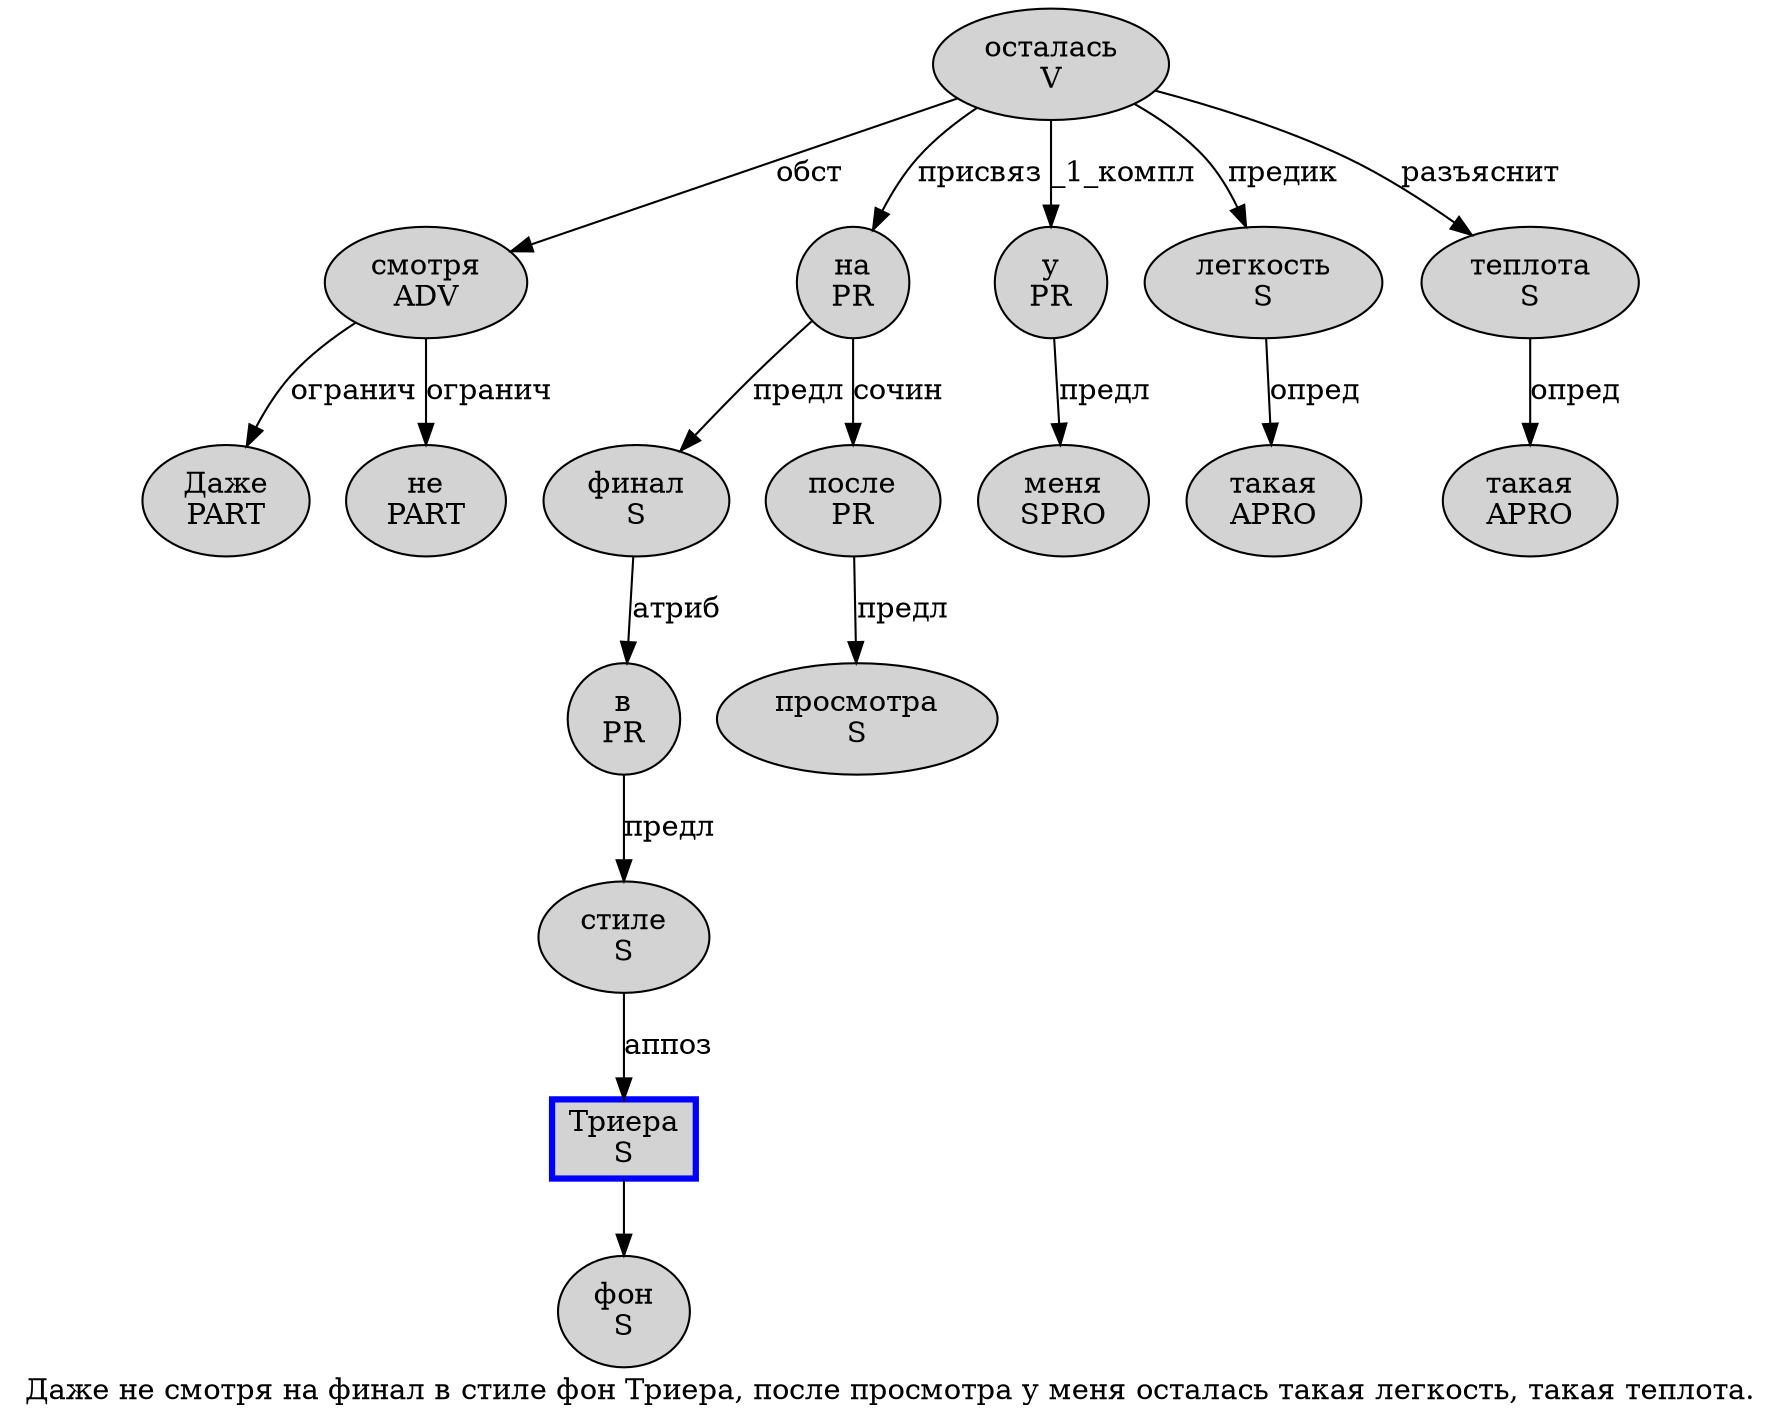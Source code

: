 digraph SENTENCE_542 {
	graph [label="Даже не смотря на финал в стиле фон Триера, после просмотра у меня осталась такая легкость, такая теплота."]
	node [style=filled]
		0 [label="Даже
PART" color="" fillcolor=lightgray penwidth=1 shape=ellipse]
		1 [label="не
PART" color="" fillcolor=lightgray penwidth=1 shape=ellipse]
		2 [label="смотря
ADV" color="" fillcolor=lightgray penwidth=1 shape=ellipse]
		3 [label="на
PR" color="" fillcolor=lightgray penwidth=1 shape=ellipse]
		4 [label="финал
S" color="" fillcolor=lightgray penwidth=1 shape=ellipse]
		5 [label="в
PR" color="" fillcolor=lightgray penwidth=1 shape=ellipse]
		6 [label="стиле
S" color="" fillcolor=lightgray penwidth=1 shape=ellipse]
		7 [label="фон
S" color="" fillcolor=lightgray penwidth=1 shape=ellipse]
		8 [label="Триера
S" color=blue fillcolor=lightgray penwidth=3 shape=box]
		10 [label="после
PR" color="" fillcolor=lightgray penwidth=1 shape=ellipse]
		11 [label="просмотра
S" color="" fillcolor=lightgray penwidth=1 shape=ellipse]
		12 [label="у
PR" color="" fillcolor=lightgray penwidth=1 shape=ellipse]
		13 [label="меня
SPRO" color="" fillcolor=lightgray penwidth=1 shape=ellipse]
		14 [label="осталась
V" color="" fillcolor=lightgray penwidth=1 shape=ellipse]
		15 [label="такая
APRO" color="" fillcolor=lightgray penwidth=1 shape=ellipse]
		16 [label="легкость
S" color="" fillcolor=lightgray penwidth=1 shape=ellipse]
		18 [label="такая
APRO" color="" fillcolor=lightgray penwidth=1 shape=ellipse]
		19 [label="теплота
S" color="" fillcolor=lightgray penwidth=1 shape=ellipse]
			14 -> 2 [label="обст"]
			14 -> 3 [label="присвяз"]
			14 -> 12 [label="_1_компл"]
			14 -> 16 [label="предик"]
			14 -> 19 [label="разъяснит"]
			5 -> 6 [label="предл"]
			10 -> 11 [label="предл"]
			2 -> 0 [label="огранич"]
			2 -> 1 [label="огранич"]
			4 -> 5 [label="атриб"]
			6 -> 8 [label="аппоз"]
			19 -> 18 [label="опред"]
			3 -> 4 [label="предл"]
			3 -> 10 [label="сочин"]
			12 -> 13 [label="предл"]
			8 -> 7
			16 -> 15 [label="опред"]
}